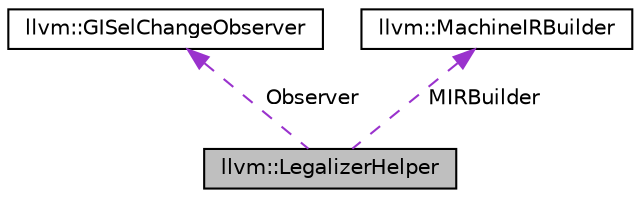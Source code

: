 digraph "llvm::LegalizerHelper"
{
 // LATEX_PDF_SIZE
  bgcolor="transparent";
  edge [fontname="Helvetica",fontsize="10",labelfontname="Helvetica",labelfontsize="10"];
  node [fontname="Helvetica",fontsize="10",shape=record];
  Node1 [label="llvm::LegalizerHelper",height=0.2,width=0.4,color="black", fillcolor="grey75", style="filled", fontcolor="black",tooltip=" "];
  Node2 -> Node1 [dir="back",color="darkorchid3",fontsize="10",style="dashed",label=" Observer" ,fontname="Helvetica"];
  Node2 [label="llvm::GISelChangeObserver",height=0.2,width=0.4,color="black",URL="$classllvm_1_1GISelChangeObserver.html",tooltip="Abstract class that contains various methods for clients to notify about changes."];
  Node3 -> Node1 [dir="back",color="darkorchid3",fontsize="10",style="dashed",label=" MIRBuilder" ,fontname="Helvetica"];
  Node3 [label="llvm::MachineIRBuilder",height=0.2,width=0.4,color="black",URL="$classllvm_1_1MachineIRBuilder.html",tooltip="Helper class to build MachineInstr."];
}
